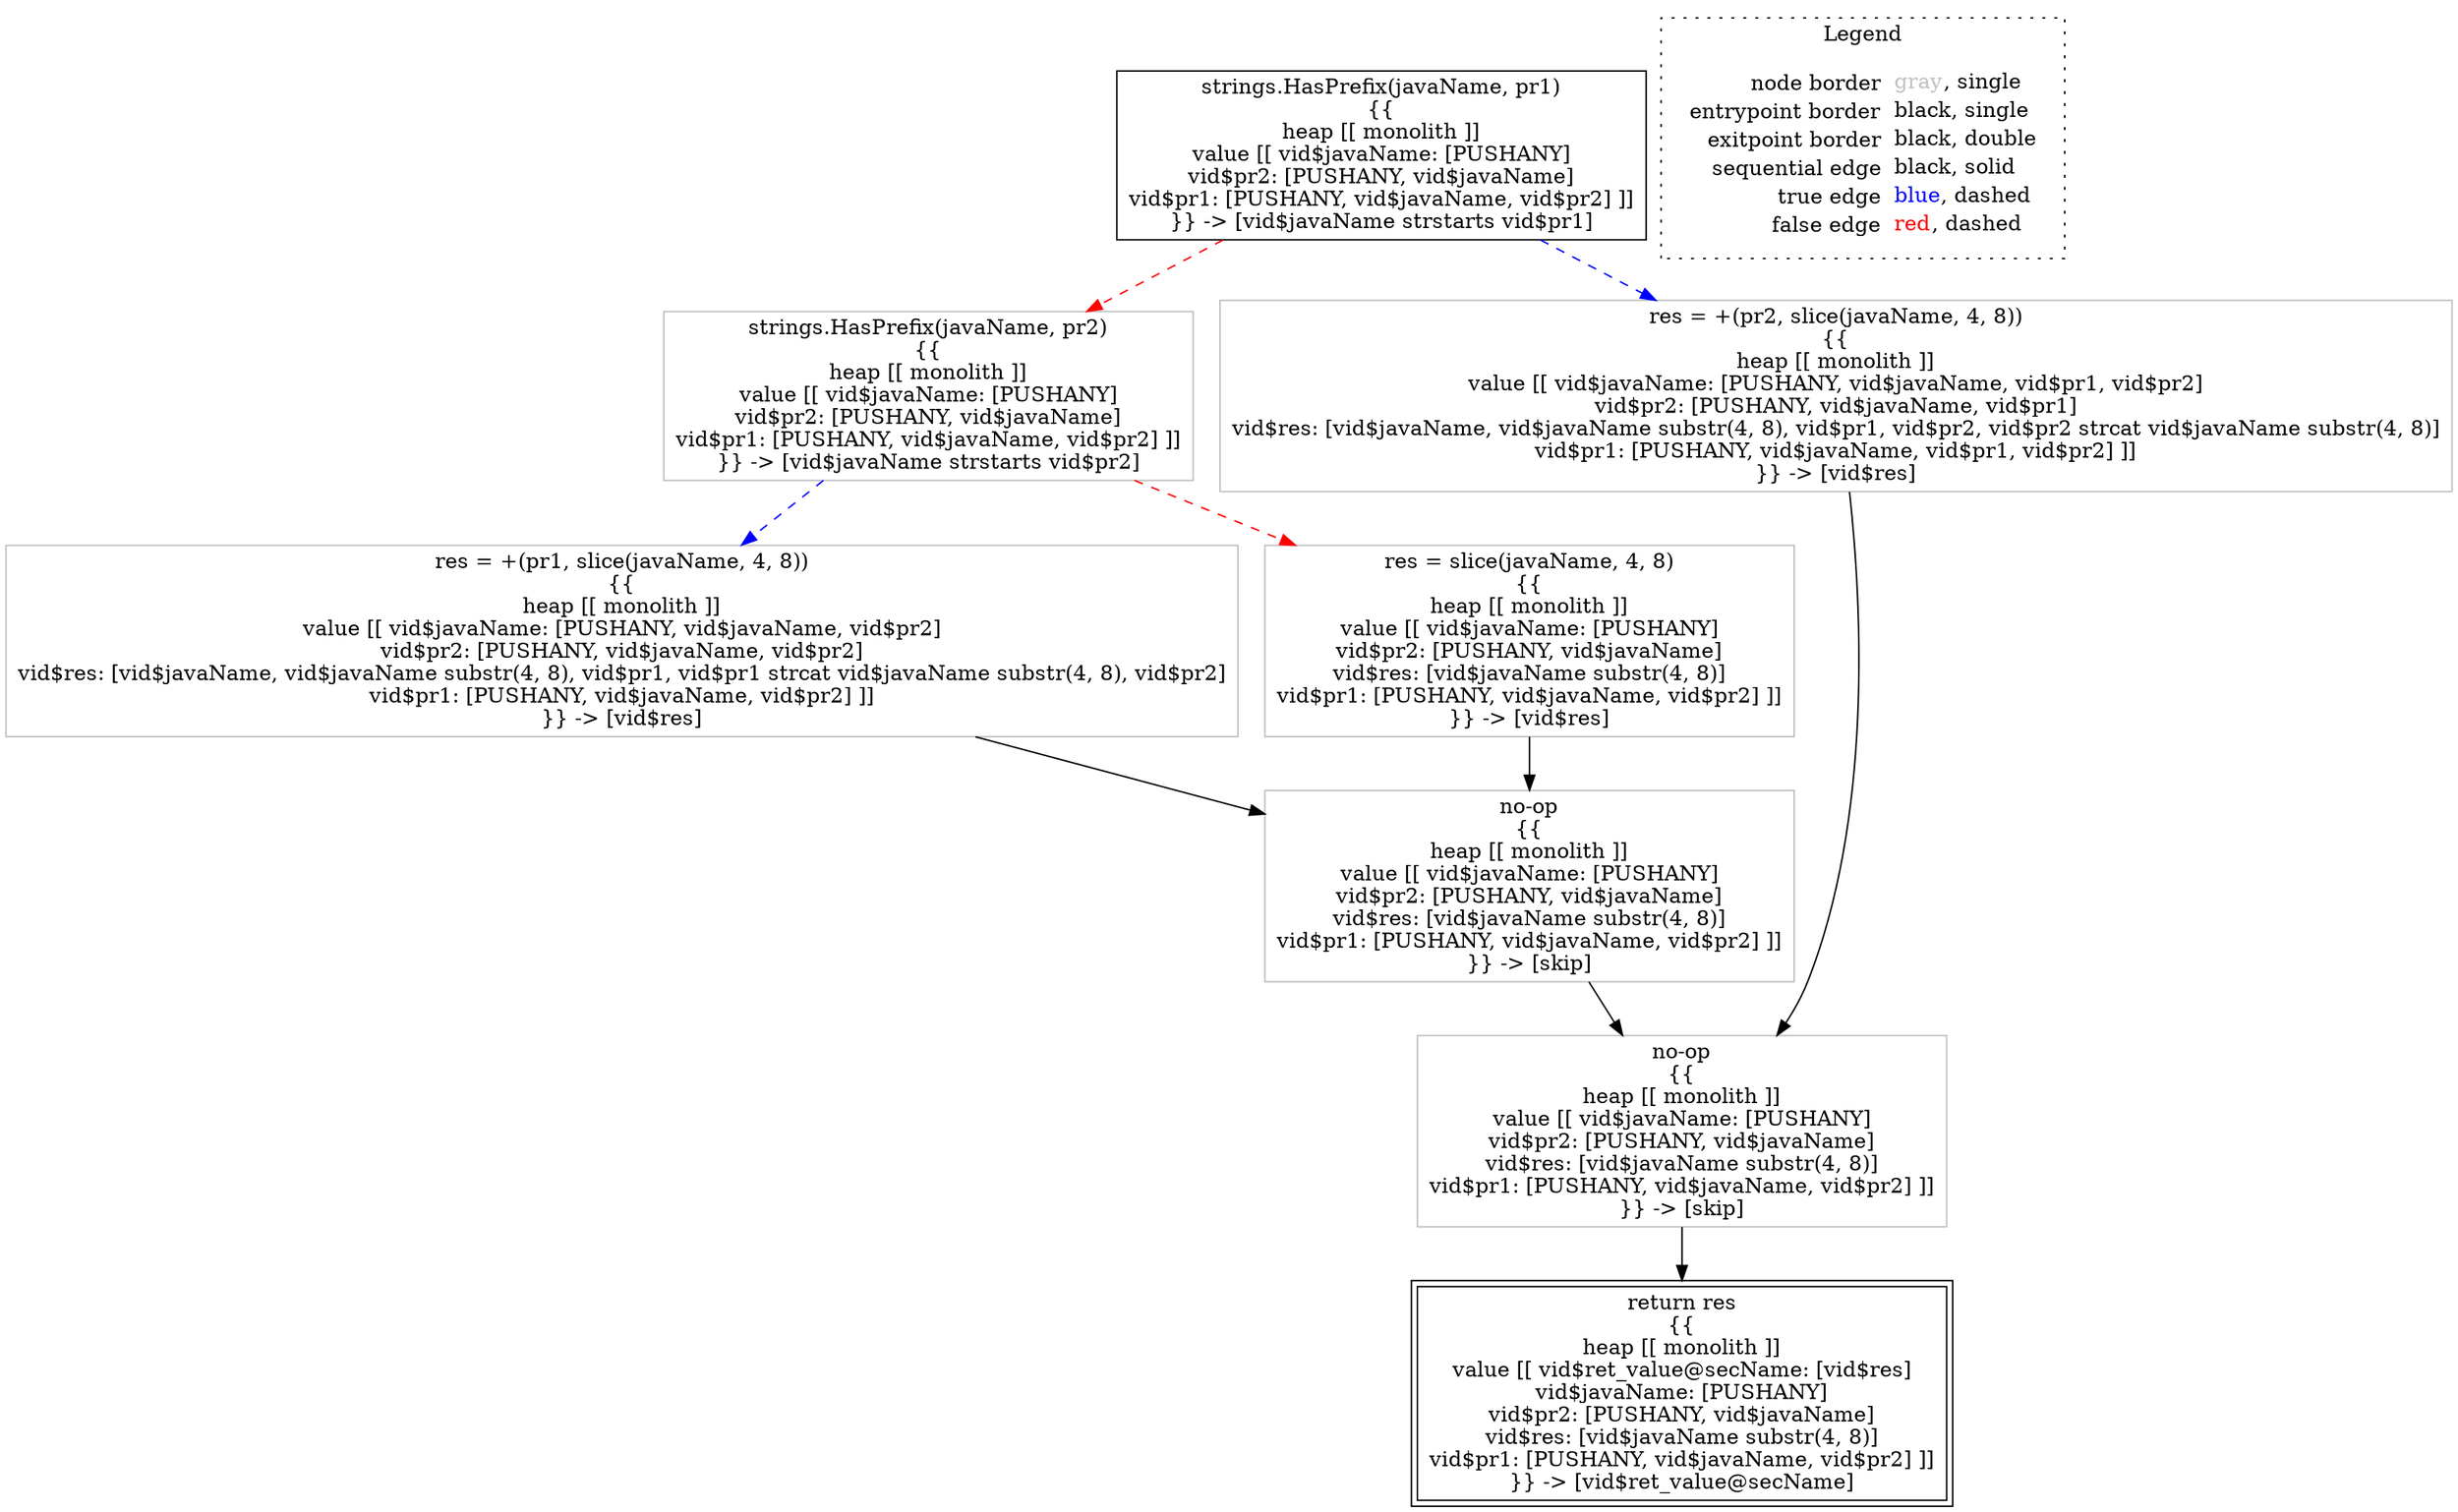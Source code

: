 digraph {
	"node0" [shape="rect",color="black",label=<strings.HasPrefix(javaName, pr1)<BR/>{{<BR/>heap [[ monolith ]]<BR/>value [[ vid$javaName: [PUSHANY]<BR/>vid$pr2: [PUSHANY, vid$javaName]<BR/>vid$pr1: [PUSHANY, vid$javaName, vid$pr2] ]]<BR/>}} -&gt; [vid$javaName strstarts vid$pr1]>];
	"node1" [shape="rect",color="gray",label=<res = +(pr1, slice(javaName, 4, 8))<BR/>{{<BR/>heap [[ monolith ]]<BR/>value [[ vid$javaName: [PUSHANY, vid$javaName, vid$pr2]<BR/>vid$pr2: [PUSHANY, vid$javaName, vid$pr2]<BR/>vid$res: [vid$javaName, vid$javaName substr(4, 8), vid$pr1, vid$pr1 strcat vid$javaName substr(4, 8), vid$pr2]<BR/>vid$pr1: [PUSHANY, vid$javaName, vid$pr2] ]]<BR/>}} -&gt; [vid$res]>];
	"node2" [shape="rect",color="gray",label=<strings.HasPrefix(javaName, pr2)<BR/>{{<BR/>heap [[ monolith ]]<BR/>value [[ vid$javaName: [PUSHANY]<BR/>vid$pr2: [PUSHANY, vid$javaName]<BR/>vid$pr1: [PUSHANY, vid$javaName, vid$pr2] ]]<BR/>}} -&gt; [vid$javaName strstarts vid$pr2]>];
	"node3" [shape="rect",color="gray",label=<res = slice(javaName, 4, 8)<BR/>{{<BR/>heap [[ monolith ]]<BR/>value [[ vid$javaName: [PUSHANY]<BR/>vid$pr2: [PUSHANY, vid$javaName]<BR/>vid$res: [vid$javaName substr(4, 8)]<BR/>vid$pr1: [PUSHANY, vid$javaName, vid$pr2] ]]<BR/>}} -&gt; [vid$res]>];
	"node4" [shape="rect",color="gray",label=<no-op<BR/>{{<BR/>heap [[ monolith ]]<BR/>value [[ vid$javaName: [PUSHANY]<BR/>vid$pr2: [PUSHANY, vid$javaName]<BR/>vid$res: [vid$javaName substr(4, 8)]<BR/>vid$pr1: [PUSHANY, vid$javaName, vid$pr2] ]]<BR/>}} -&gt; [skip]>];
	"node5" [shape="rect",color="gray",label=<no-op<BR/>{{<BR/>heap [[ monolith ]]<BR/>value [[ vid$javaName: [PUSHANY]<BR/>vid$pr2: [PUSHANY, vid$javaName]<BR/>vid$res: [vid$javaName substr(4, 8)]<BR/>vid$pr1: [PUSHANY, vid$javaName, vid$pr2] ]]<BR/>}} -&gt; [skip]>];
	"node6" [shape="rect",color="gray",label=<res = +(pr2, slice(javaName, 4, 8))<BR/>{{<BR/>heap [[ monolith ]]<BR/>value [[ vid$javaName: [PUSHANY, vid$javaName, vid$pr1, vid$pr2]<BR/>vid$pr2: [PUSHANY, vid$javaName, vid$pr1]<BR/>vid$res: [vid$javaName, vid$javaName substr(4, 8), vid$pr1, vid$pr2, vid$pr2 strcat vid$javaName substr(4, 8)]<BR/>vid$pr1: [PUSHANY, vid$javaName, vid$pr1, vid$pr2] ]]<BR/>}} -&gt; [vid$res]>];
	"node7" [shape="rect",color="black",peripheries="2",label=<return res<BR/>{{<BR/>heap [[ monolith ]]<BR/>value [[ vid$ret_value@secName: [vid$res]<BR/>vid$javaName: [PUSHANY]<BR/>vid$pr2: [PUSHANY, vid$javaName]<BR/>vid$res: [vid$javaName substr(4, 8)]<BR/>vid$pr1: [PUSHANY, vid$javaName, vid$pr2] ]]<BR/>}} -&gt; [vid$ret_value@secName]>];
	"node1" -> "node5" [color="black"];
	"node2" -> "node1" [color="blue",style="dashed"];
	"node2" -> "node3" [color="red",style="dashed"];
	"node0" -> "node2" [color="red",style="dashed"];
	"node0" -> "node6" [color="blue",style="dashed"];
	"node3" -> "node5" [color="black"];
	"node4" -> "node7" [color="black"];
	"node5" -> "node4" [color="black"];
	"node6" -> "node4" [color="black"];
subgraph cluster_legend {
	label="Legend";
	style=dotted;
	node [shape=plaintext];
	"legend" [label=<<table border="0" cellpadding="2" cellspacing="0" cellborder="0"><tr><td align="right">node border&nbsp;</td><td align="left"><font color="gray">gray</font>, single</td></tr><tr><td align="right">entrypoint border&nbsp;</td><td align="left"><font color="black">black</font>, single</td></tr><tr><td align="right">exitpoint border&nbsp;</td><td align="left"><font color="black">black</font>, double</td></tr><tr><td align="right">sequential edge&nbsp;</td><td align="left"><font color="black">black</font>, solid</td></tr><tr><td align="right">true edge&nbsp;</td><td align="left"><font color="blue">blue</font>, dashed</td></tr><tr><td align="right">false edge&nbsp;</td><td align="left"><font color="red">red</font>, dashed</td></tr></table>>];
}

}
